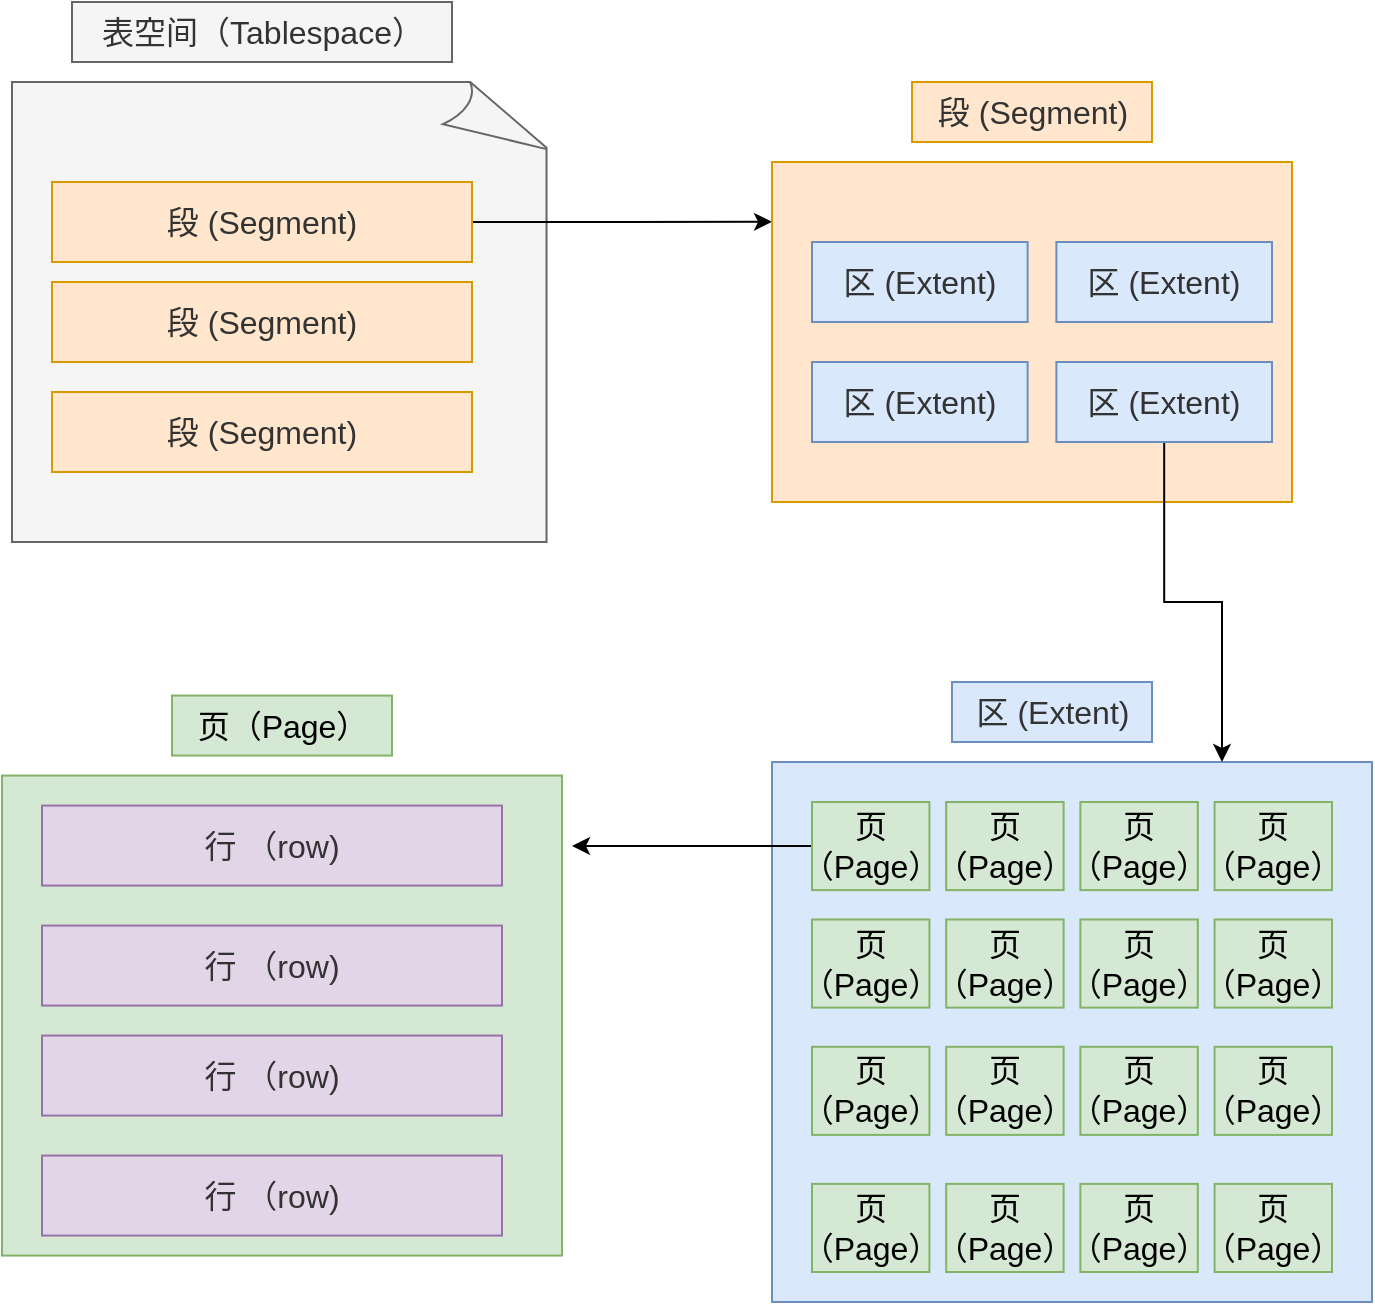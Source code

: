 <mxfile version="20.5.3" type="github">
  <diagram id="N_D29ksy_jvjdBa81bnN" name="第 1 页">
    <mxGraphModel dx="1096" dy="683" grid="1" gridSize="10" guides="1" tooltips="1" connect="1" arrows="1" fold="1" page="1" pageScale="1" pageWidth="827" pageHeight="1169" math="0" shadow="0">
      <root>
        <mxCell id="0" />
        <mxCell id="1" parent="0" />
        <mxCell id="1v9pkHRaAY73gTpPJXot-26" value="" style="rounded=0;whiteSpace=wrap;html=1;fontSize=16;fillColor=#dae8fc;strokeColor=#6c8ebf;labelBackgroundColor=none;" vertex="1" parent="1">
          <mxGeometry x="460" y="450" width="300" height="270" as="geometry" />
        </mxCell>
        <mxCell id="1v9pkHRaAY73gTpPJXot-1" value="" style="whiteSpace=wrap;html=1;shape=mxgraph.basic.document;fillColor=#f5f5f5;strokeColor=#666666;fontColor=#333333;labelBackgroundColor=none;" vertex="1" parent="1">
          <mxGeometry x="80" y="110" width="270" height="230" as="geometry" />
        </mxCell>
        <mxCell id="1v9pkHRaAY73gTpPJXot-2" value="表空间（&lt;span style=&quot;color: rgb(51, 51, 51); font-family: &amp;quot;PingFang SC&amp;quot;, Avenir, Tahoma, Arial, &amp;quot;Lantinghei SC&amp;quot;, &amp;quot;Microsoft Yahei&amp;quot;, &amp;quot;Hiragino Sans GB&amp;quot;, &amp;quot;Microsoft Sans Serif&amp;quot;, &amp;quot;WenQuanYi Micro Hei&amp;quot;, Helvetica, sans-serif; font-size: 16px; text-align: start;&quot;&gt;Tablespace&lt;/span&gt;）" style="text;html=1;align=center;verticalAlign=middle;resizable=0;points=[];autosize=1;strokeColor=#666666;fillColor=#f5f5f5;fontSize=16;labelBackgroundColor=none;fontColor=#333333;" vertex="1" parent="1">
          <mxGeometry x="110" y="70" width="190" height="30" as="geometry" />
        </mxCell>
        <mxCell id="1v9pkHRaAY73gTpPJXot-69" style="edgeStyle=orthogonalEdgeStyle;rounded=0;orthogonalLoop=1;jettySize=auto;html=1;entryX=0;entryY=0.176;entryDx=0;entryDy=0;entryPerimeter=0;fontSize=16;labelBackgroundColor=none;" edge="1" parent="1" source="1v9pkHRaAY73gTpPJXot-3" target="1v9pkHRaAY73gTpPJXot-6">
          <mxGeometry relative="1" as="geometry" />
        </mxCell>
        <mxCell id="1v9pkHRaAY73gTpPJXot-3" value="&lt;span style=&quot;color: rgb(51, 51, 51); font-family: &amp;quot;PingFang SC&amp;quot;, Avenir, Tahoma, Arial, &amp;quot;Lantinghei SC&amp;quot;, &amp;quot;Microsoft Yahei&amp;quot;, &amp;quot;Hiragino Sans GB&amp;quot;, &amp;quot;Microsoft Sans Serif&amp;quot;, &amp;quot;WenQuanYi Micro Hei&amp;quot;, Helvetica, sans-serif; text-align: start;&quot;&gt;段 (Segment)&lt;/span&gt;" style="rounded=0;whiteSpace=wrap;html=1;fontSize=16;fillColor=#ffe6cc;strokeColor=#d79b00;labelBackgroundColor=none;" vertex="1" parent="1">
          <mxGeometry x="100" y="160" width="210" height="40" as="geometry" />
        </mxCell>
        <mxCell id="1v9pkHRaAY73gTpPJXot-4" value="&lt;span style=&quot;color: rgb(51, 51, 51); font-family: &amp;quot;PingFang SC&amp;quot;, Avenir, Tahoma, Arial, &amp;quot;Lantinghei SC&amp;quot;, &amp;quot;Microsoft Yahei&amp;quot;, &amp;quot;Hiragino Sans GB&amp;quot;, &amp;quot;Microsoft Sans Serif&amp;quot;, &amp;quot;WenQuanYi Micro Hei&amp;quot;, Helvetica, sans-serif; text-align: start;&quot;&gt;段 (Segment)&lt;/span&gt;" style="rounded=0;whiteSpace=wrap;html=1;fontSize=16;fillColor=#ffe6cc;strokeColor=#d79b00;labelBackgroundColor=none;" vertex="1" parent="1">
          <mxGeometry x="100" y="210" width="210" height="40" as="geometry" />
        </mxCell>
        <mxCell id="1v9pkHRaAY73gTpPJXot-5" value="&lt;span style=&quot;color: rgb(51, 51, 51); font-family: &amp;quot;PingFang SC&amp;quot;, Avenir, Tahoma, Arial, &amp;quot;Lantinghei SC&amp;quot;, &amp;quot;Microsoft Yahei&amp;quot;, &amp;quot;Hiragino Sans GB&amp;quot;, &amp;quot;Microsoft Sans Serif&amp;quot;, &amp;quot;WenQuanYi Micro Hei&amp;quot;, Helvetica, sans-serif; text-align: start;&quot;&gt;段 (Segment)&lt;/span&gt;" style="rounded=0;whiteSpace=wrap;html=1;fontSize=16;fillColor=#ffe6cc;strokeColor=#d79b00;labelBackgroundColor=none;" vertex="1" parent="1">
          <mxGeometry x="100" y="265" width="210" height="40" as="geometry" />
        </mxCell>
        <mxCell id="1v9pkHRaAY73gTpPJXot-6" value="" style="rounded=0;whiteSpace=wrap;html=1;fontSize=16;fillColor=#ffe6cc;strokeColor=#d79b00;labelBackgroundColor=none;" vertex="1" parent="1">
          <mxGeometry x="460" y="150" width="260" height="170" as="geometry" />
        </mxCell>
        <mxCell id="1v9pkHRaAY73gTpPJXot-9" value="&lt;meta charset=&quot;utf-8&quot;&gt;&lt;span style=&quot;color: rgb(51, 51, 51); font-family: &amp;quot;PingFang SC&amp;quot;, Avenir, Tahoma, Arial, &amp;quot;Lantinghei SC&amp;quot;, &amp;quot;Microsoft Yahei&amp;quot;, &amp;quot;Hiragino Sans GB&amp;quot;, &amp;quot;Microsoft Sans Serif&amp;quot;, &amp;quot;WenQuanYi Micro Hei&amp;quot;, Helvetica, sans-serif; font-size: 16px; font-style: normal; font-variant-ligatures: normal; font-variant-caps: normal; font-weight: 400; letter-spacing: normal; orphans: 2; text-align: start; text-indent: 0px; text-transform: none; widows: 2; word-spacing: 0px; -webkit-text-stroke-width: 0px; text-decoration-thickness: initial; text-decoration-style: initial; text-decoration-color: initial; float: none; display: inline !important;&quot;&gt;段 (Segment)&lt;/span&gt;" style="text;html=1;align=center;verticalAlign=middle;resizable=0;points=[];autosize=1;strokeColor=#d79b00;fillColor=#ffe6cc;fontSize=16;labelBackgroundColor=none;" vertex="1" parent="1">
          <mxGeometry x="530" y="110" width="120" height="30" as="geometry" />
        </mxCell>
        <mxCell id="1v9pkHRaAY73gTpPJXot-27" value="&lt;meta charset=&quot;utf-8&quot;&gt;&lt;span style=&quot;color: rgb(51, 51, 51); font-family: &amp;quot;PingFang SC&amp;quot;, Avenir, Tahoma, Arial, &amp;quot;Lantinghei SC&amp;quot;, &amp;quot;Microsoft Yahei&amp;quot;, &amp;quot;Hiragino Sans GB&amp;quot;, &amp;quot;Microsoft Sans Serif&amp;quot;, &amp;quot;WenQuanYi Micro Hei&amp;quot;, Helvetica, sans-serif; font-size: 16px; font-style: normal; font-variant-ligatures: normal; font-variant-caps: normal; font-weight: 400; letter-spacing: normal; orphans: 2; text-align: start; text-indent: 0px; text-transform: none; widows: 2; word-spacing: 0px; -webkit-text-stroke-width: 0px; text-decoration-thickness: initial; text-decoration-style: initial; text-decoration-color: initial; float: none; display: inline !important;&quot;&gt;区 (Extent)&lt;/span&gt;" style="text;html=1;align=center;verticalAlign=middle;resizable=0;points=[];autosize=1;strokeColor=#6c8ebf;fillColor=#dae8fc;fontSize=16;labelBackgroundColor=none;" vertex="1" parent="1">
          <mxGeometry x="550" y="410" width="100" height="30" as="geometry" />
        </mxCell>
        <mxCell id="1v9pkHRaAY73gTpPJXot-71" style="edgeStyle=orthogonalEdgeStyle;rounded=0;orthogonalLoop=1;jettySize=auto;html=1;fontSize=16;labelBackgroundColor=none;" edge="1" parent="1" source="1v9pkHRaAY73gTpPJXot-45">
          <mxGeometry relative="1" as="geometry">
            <mxPoint x="360" y="492" as="targetPoint" />
          </mxGeometry>
        </mxCell>
        <mxCell id="1v9pkHRaAY73gTpPJXot-45" value="页（Page）" style="rounded=0;whiteSpace=wrap;html=1;fontSize=16;fillColor=#d5e8d4;strokeColor=#82b366;labelBackgroundColor=none;" vertex="1" parent="1">
          <mxGeometry x="480" y="470" width="58.71" height="44.062" as="geometry" />
        </mxCell>
        <mxCell id="1v9pkHRaAY73gTpPJXot-46" value="页（Page）" style="rounded=0;whiteSpace=wrap;html=1;fontSize=16;fillColor=#d5e8d4;strokeColor=#82b366;labelBackgroundColor=none;" vertex="1" parent="1">
          <mxGeometry x="547.097" y="470" width="58.71" height="44.062" as="geometry" />
        </mxCell>
        <mxCell id="1v9pkHRaAY73gTpPJXot-47" value="页（Page）" style="rounded=0;whiteSpace=wrap;html=1;fontSize=16;fillColor=#d5e8d4;strokeColor=#82b366;labelBackgroundColor=none;" vertex="1" parent="1">
          <mxGeometry x="614.194" y="470" width="58.71" height="44.062" as="geometry" />
        </mxCell>
        <mxCell id="1v9pkHRaAY73gTpPJXot-48" value="页（Page）" style="rounded=0;whiteSpace=wrap;html=1;fontSize=16;fillColor=#d5e8d4;strokeColor=#82b366;labelBackgroundColor=none;" vertex="1" parent="1">
          <mxGeometry x="681.29" y="470" width="58.71" height="44.062" as="geometry" />
        </mxCell>
        <mxCell id="1v9pkHRaAY73gTpPJXot-49" value="页（Page）" style="rounded=0;whiteSpace=wrap;html=1;fontSize=16;fillColor=#d5e8d4;strokeColor=#82b366;labelBackgroundColor=none;" vertex="1" parent="1">
          <mxGeometry x="480" y="528.75" width="58.71" height="44.062" as="geometry" />
        </mxCell>
        <mxCell id="1v9pkHRaAY73gTpPJXot-50" value="页（Page）" style="rounded=0;whiteSpace=wrap;html=1;fontSize=16;fillColor=#d5e8d4;strokeColor=#82b366;labelBackgroundColor=none;" vertex="1" parent="1">
          <mxGeometry x="547.097" y="528.75" width="58.71" height="44.062" as="geometry" />
        </mxCell>
        <mxCell id="1v9pkHRaAY73gTpPJXot-51" value="页（Page）" style="rounded=0;whiteSpace=wrap;html=1;fontSize=16;fillColor=#d5e8d4;strokeColor=#82b366;labelBackgroundColor=none;" vertex="1" parent="1">
          <mxGeometry x="614.194" y="528.75" width="58.71" height="44.062" as="geometry" />
        </mxCell>
        <mxCell id="1v9pkHRaAY73gTpPJXot-52" value="页（Page）" style="rounded=0;whiteSpace=wrap;html=1;fontSize=16;fillColor=#d5e8d4;strokeColor=#82b366;labelBackgroundColor=none;" vertex="1" parent="1">
          <mxGeometry x="681.29" y="528.75" width="58.71" height="44.062" as="geometry" />
        </mxCell>
        <mxCell id="1v9pkHRaAY73gTpPJXot-53" value="页（Page）" style="rounded=0;whiteSpace=wrap;html=1;fontSize=16;fillColor=#d5e8d4;strokeColor=#82b366;labelBackgroundColor=none;" vertex="1" parent="1">
          <mxGeometry x="480" y="592.396" width="58.71" height="44.062" as="geometry" />
        </mxCell>
        <mxCell id="1v9pkHRaAY73gTpPJXot-54" value="页（Page）" style="rounded=0;whiteSpace=wrap;html=1;fontSize=16;fillColor=#d5e8d4;strokeColor=#82b366;labelBackgroundColor=none;" vertex="1" parent="1">
          <mxGeometry x="547.097" y="592.396" width="58.71" height="44.062" as="geometry" />
        </mxCell>
        <mxCell id="1v9pkHRaAY73gTpPJXot-55" value="页（Page）" style="rounded=0;whiteSpace=wrap;html=1;fontSize=16;fillColor=#d5e8d4;strokeColor=#82b366;labelBackgroundColor=none;" vertex="1" parent="1">
          <mxGeometry x="614.194" y="592.396" width="58.71" height="44.062" as="geometry" />
        </mxCell>
        <mxCell id="1v9pkHRaAY73gTpPJXot-56" value="页（Page）" style="rounded=0;whiteSpace=wrap;html=1;fontSize=16;fillColor=#d5e8d4;strokeColor=#82b366;labelBackgroundColor=none;" vertex="1" parent="1">
          <mxGeometry x="681.29" y="592.396" width="58.71" height="44.062" as="geometry" />
        </mxCell>
        <mxCell id="1v9pkHRaAY73gTpPJXot-57" value="页（Page）" style="rounded=0;whiteSpace=wrap;html=1;fontSize=16;fillColor=#d5e8d4;strokeColor=#82b366;labelBackgroundColor=none;" vertex="1" parent="1">
          <mxGeometry x="480" y="660.938" width="58.71" height="44.062" as="geometry" />
        </mxCell>
        <mxCell id="1v9pkHRaAY73gTpPJXot-58" value="页（Page）" style="rounded=0;whiteSpace=wrap;html=1;fontSize=16;fillColor=#d5e8d4;strokeColor=#82b366;labelBackgroundColor=none;" vertex="1" parent="1">
          <mxGeometry x="547.097" y="660.938" width="58.71" height="44.062" as="geometry" />
        </mxCell>
        <mxCell id="1v9pkHRaAY73gTpPJXot-59" value="页（Page）" style="rounded=0;whiteSpace=wrap;html=1;fontSize=16;fillColor=#d5e8d4;strokeColor=#82b366;labelBackgroundColor=none;" vertex="1" parent="1">
          <mxGeometry x="614.194" y="660.938" width="58.71" height="44.062" as="geometry" />
        </mxCell>
        <mxCell id="1v9pkHRaAY73gTpPJXot-60" value="页（Page）" style="rounded=0;whiteSpace=wrap;html=1;fontSize=16;fillColor=#d5e8d4;strokeColor=#82b366;labelBackgroundColor=none;" vertex="1" parent="1">
          <mxGeometry x="681.29" y="660.938" width="58.71" height="44.062" as="geometry" />
        </mxCell>
        <mxCell id="1v9pkHRaAY73gTpPJXot-62" value="" style="rounded=0;whiteSpace=wrap;html=1;fontSize=16;fillColor=#d5e8d4;strokeColor=#82b366;labelBackgroundColor=none;" vertex="1" parent="1">
          <mxGeometry x="75" y="456.78" width="280" height="240" as="geometry" />
        </mxCell>
        <mxCell id="1v9pkHRaAY73gTpPJXot-63" value="&lt;meta charset=&quot;utf-8&quot;&gt;&lt;span style=&quot;color: rgb(0, 0, 0); font-family: Helvetica; font-size: 16px; font-style: normal; font-variant-ligatures: normal; font-variant-caps: normal; font-weight: 400; letter-spacing: normal; orphans: 2; text-align: center; text-indent: 0px; text-transform: none; widows: 2; word-spacing: 0px; -webkit-text-stroke-width: 0px; text-decoration-thickness: initial; text-decoration-style: initial; text-decoration-color: initial; float: none; display: inline !important;&quot;&gt;页（Page）&lt;/span&gt;" style="text;html=1;align=center;verticalAlign=middle;resizable=0;points=[];autosize=1;strokeColor=#82b366;fillColor=#d5e8d4;fontSize=16;labelBackgroundColor=none;" vertex="1" parent="1">
          <mxGeometry x="160" y="416.78" width="110" height="30" as="geometry" />
        </mxCell>
        <mxCell id="1v9pkHRaAY73gTpPJXot-64" value="&lt;span style=&quot;color: rgb(51, 51, 51); font-family: &amp;quot;PingFang SC&amp;quot;, Avenir, Tahoma, Arial, &amp;quot;Lantinghei SC&amp;quot;, &amp;quot;Microsoft Yahei&amp;quot;, &amp;quot;Hiragino Sans GB&amp;quot;, &amp;quot;Microsoft Sans Serif&amp;quot;, &amp;quot;WenQuanYi Micro Hei&amp;quot;, Helvetica, sans-serif; text-align: start;&quot;&gt;行 （row)&lt;/span&gt;" style="rounded=0;whiteSpace=wrap;html=1;fontSize=16;fillColor=#e1d5e7;strokeColor=#9673a6;labelBackgroundColor=none;" vertex="1" parent="1">
          <mxGeometry x="95" y="471.78" width="230" height="40" as="geometry" />
        </mxCell>
        <mxCell id="1v9pkHRaAY73gTpPJXot-65" value="&lt;span style=&quot;color: rgb(51, 51, 51); font-family: &amp;quot;PingFang SC&amp;quot;, Avenir, Tahoma, Arial, &amp;quot;Lantinghei SC&amp;quot;, &amp;quot;Microsoft Yahei&amp;quot;, &amp;quot;Hiragino Sans GB&amp;quot;, &amp;quot;Microsoft Sans Serif&amp;quot;, &amp;quot;WenQuanYi Micro Hei&amp;quot;, Helvetica, sans-serif; text-align: start;&quot;&gt;行 （row)&lt;/span&gt;" style="rounded=0;whiteSpace=wrap;html=1;fontSize=16;fillColor=#e1d5e7;strokeColor=#9673a6;labelBackgroundColor=none;" vertex="1" parent="1">
          <mxGeometry x="95" y="531.78" width="230" height="40" as="geometry" />
        </mxCell>
        <mxCell id="1v9pkHRaAY73gTpPJXot-66" value="&lt;span style=&quot;color: rgb(51, 51, 51); font-family: &amp;quot;PingFang SC&amp;quot;, Avenir, Tahoma, Arial, &amp;quot;Lantinghei SC&amp;quot;, &amp;quot;Microsoft Yahei&amp;quot;, &amp;quot;Hiragino Sans GB&amp;quot;, &amp;quot;Microsoft Sans Serif&amp;quot;, &amp;quot;WenQuanYi Micro Hei&amp;quot;, Helvetica, sans-serif; text-align: start;&quot;&gt;行 （row)&lt;/span&gt;" style="rounded=0;whiteSpace=wrap;html=1;fontSize=16;fillColor=#e1d5e7;strokeColor=#9673a6;labelBackgroundColor=none;" vertex="1" parent="1">
          <mxGeometry x="95" y="586.78" width="230" height="40" as="geometry" />
        </mxCell>
        <mxCell id="1v9pkHRaAY73gTpPJXot-67" value="&lt;span style=&quot;color: rgb(51, 51, 51); font-family: &amp;quot;PingFang SC&amp;quot;, Avenir, Tahoma, Arial, &amp;quot;Lantinghei SC&amp;quot;, &amp;quot;Microsoft Yahei&amp;quot;, &amp;quot;Hiragino Sans GB&amp;quot;, &amp;quot;Microsoft Sans Serif&amp;quot;, &amp;quot;WenQuanYi Micro Hei&amp;quot;, Helvetica, sans-serif; text-align: start;&quot;&gt;行 （row)&lt;/span&gt;" style="rounded=0;whiteSpace=wrap;html=1;fontSize=16;fillColor=#e1d5e7;strokeColor=#9673a6;labelBackgroundColor=none;" vertex="1" parent="1">
          <mxGeometry x="95" y="646.78" width="230" height="40" as="geometry" />
        </mxCell>
        <mxCell id="1v9pkHRaAY73gTpPJXot-70" style="edgeStyle=orthogonalEdgeStyle;rounded=0;orthogonalLoop=1;jettySize=auto;html=1;entryX=0.75;entryY=0;entryDx=0;entryDy=0;fontSize=16;exitX=0.5;exitY=1;exitDx=0;exitDy=0;labelBackgroundColor=none;" edge="1" parent="1" source="1v9pkHRaAY73gTpPJXot-19" target="1v9pkHRaAY73gTpPJXot-26">
          <mxGeometry relative="1" as="geometry">
            <mxPoint x="690" y="290" as="sourcePoint" />
          </mxGeometry>
        </mxCell>
        <mxCell id="1v9pkHRaAY73gTpPJXot-16" value="&lt;span style=&quot;color: rgb(51, 51, 51); font-family: &amp;quot;PingFang SC&amp;quot;, Avenir, Tahoma, Arial, &amp;quot;Lantinghei SC&amp;quot;, &amp;quot;Microsoft Yahei&amp;quot;, &amp;quot;Hiragino Sans GB&amp;quot;, &amp;quot;Microsoft Sans Serif&amp;quot;, &amp;quot;WenQuanYi Micro Hei&amp;quot;, Helvetica, sans-serif; text-align: start;&quot;&gt;区 (Extent)&lt;/span&gt;" style="rounded=0;whiteSpace=wrap;html=1;fontSize=16;fillColor=#dae8fc;strokeColor=#6c8ebf;labelBackgroundColor=none;" vertex="1" parent="1">
          <mxGeometry x="480" y="190" width="107.812" height="40" as="geometry" />
        </mxCell>
        <mxCell id="1v9pkHRaAY73gTpPJXot-17" value="&lt;span style=&quot;color: rgb(51, 51, 51); font-family: &amp;quot;PingFang SC&amp;quot;, Avenir, Tahoma, Arial, &amp;quot;Lantinghei SC&amp;quot;, &amp;quot;Microsoft Yahei&amp;quot;, &amp;quot;Hiragino Sans GB&amp;quot;, &amp;quot;Microsoft Sans Serif&amp;quot;, &amp;quot;WenQuanYi Micro Hei&amp;quot;, Helvetica, sans-serif; text-align: start;&quot;&gt;区 (Extent)&lt;/span&gt;" style="rounded=0;whiteSpace=wrap;html=1;fontSize=16;fillColor=#dae8fc;strokeColor=#6c8ebf;labelBackgroundColor=none;" vertex="1" parent="1">
          <mxGeometry x="602.188" y="190" width="107.812" height="40" as="geometry" />
        </mxCell>
        <mxCell id="1v9pkHRaAY73gTpPJXot-18" value="&lt;span style=&quot;color: rgb(51, 51, 51); font-family: &amp;quot;PingFang SC&amp;quot;, Avenir, Tahoma, Arial, &amp;quot;Lantinghei SC&amp;quot;, &amp;quot;Microsoft Yahei&amp;quot;, &amp;quot;Hiragino Sans GB&amp;quot;, &amp;quot;Microsoft Sans Serif&amp;quot;, &amp;quot;WenQuanYi Micro Hei&amp;quot;, Helvetica, sans-serif; text-align: start;&quot;&gt;区 (Extent)&lt;/span&gt;" style="rounded=0;whiteSpace=wrap;html=1;fontSize=16;fillColor=#dae8fc;strokeColor=#6c8ebf;labelBackgroundColor=none;" vertex="1" parent="1">
          <mxGeometry x="480" y="250" width="107.812" height="40" as="geometry" />
        </mxCell>
        <mxCell id="1v9pkHRaAY73gTpPJXot-19" value="&lt;span style=&quot;color: rgb(51, 51, 51); font-family: &amp;quot;PingFang SC&amp;quot;, Avenir, Tahoma, Arial, &amp;quot;Lantinghei SC&amp;quot;, &amp;quot;Microsoft Yahei&amp;quot;, &amp;quot;Hiragino Sans GB&amp;quot;, &amp;quot;Microsoft Sans Serif&amp;quot;, &amp;quot;WenQuanYi Micro Hei&amp;quot;, Helvetica, sans-serif; text-align: start;&quot;&gt;区 (Extent)&lt;/span&gt;" style="rounded=0;whiteSpace=wrap;html=1;fontSize=16;fillColor=#dae8fc;strokeColor=#6c8ebf;labelBackgroundColor=none;" vertex="1" parent="1">
          <mxGeometry x="602.188" y="250" width="107.812" height="40" as="geometry" />
        </mxCell>
      </root>
    </mxGraphModel>
  </diagram>
</mxfile>
